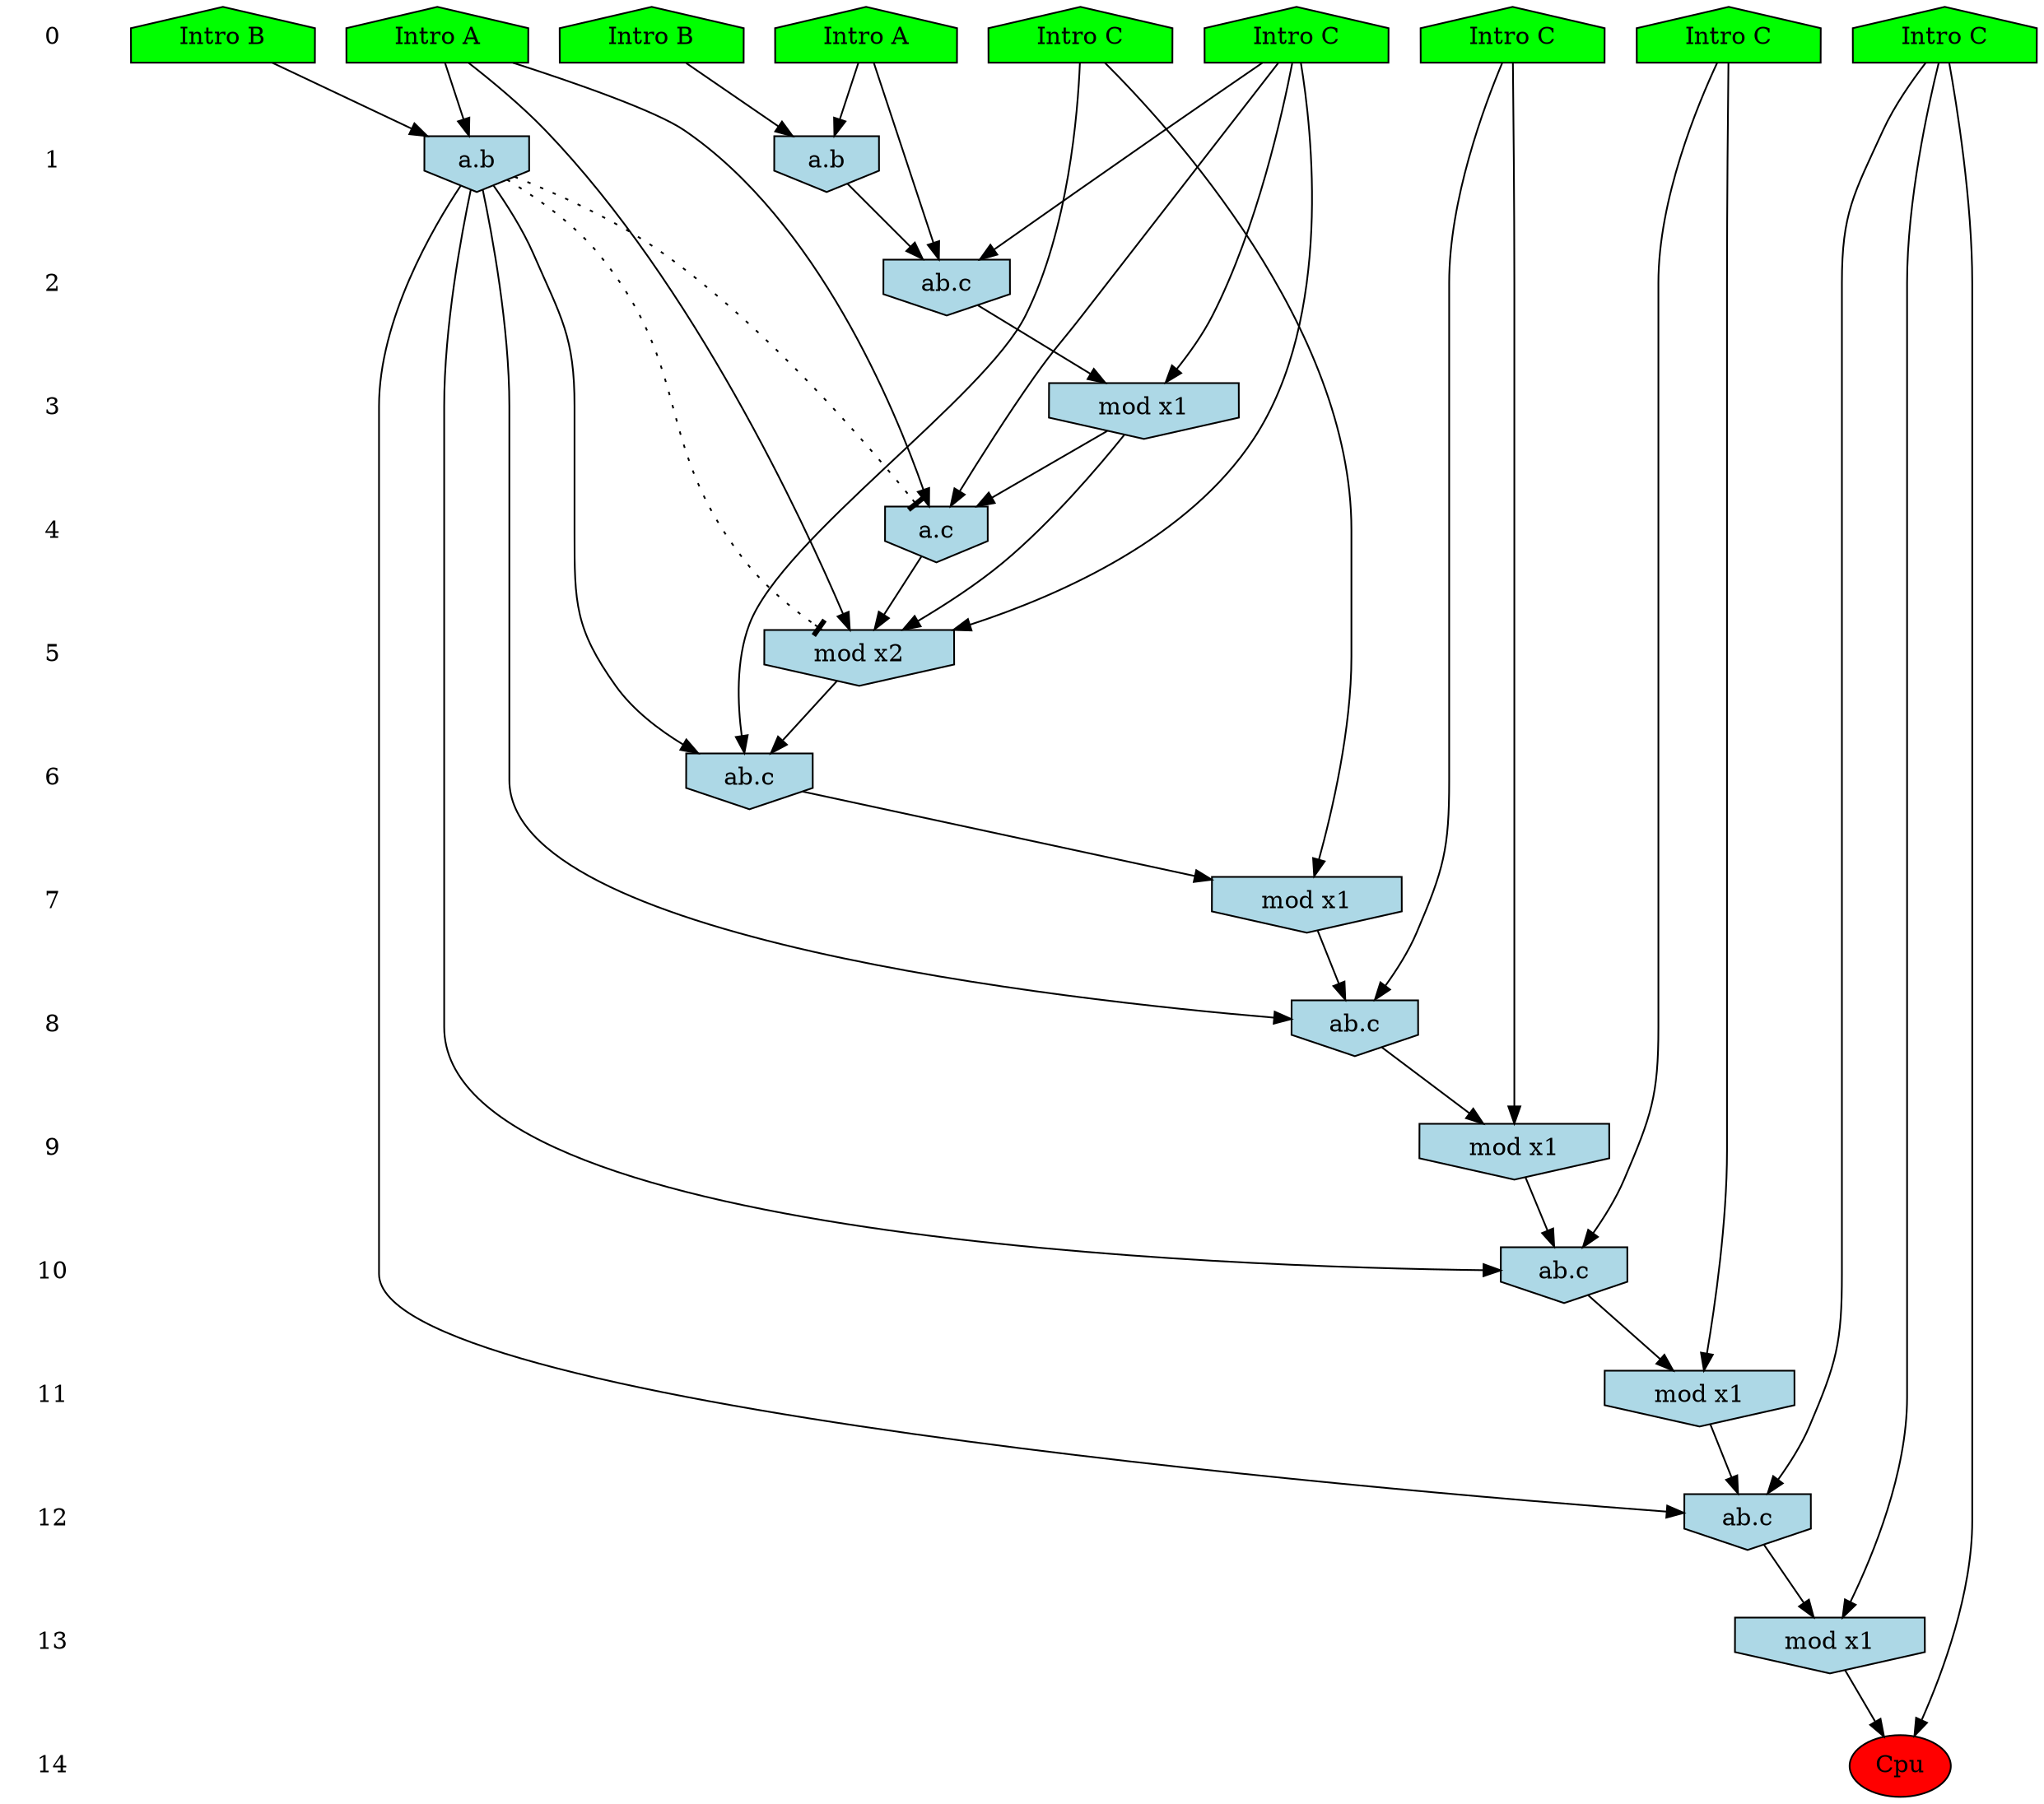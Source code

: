 /* Compression of 12 causal flows obtained in average at 1.643188E+01 t.u */
/* Compressed causal flows were: [870;1620;1783;2465;2737;2806;3099;3268;3808;3818;3837;3871] */
digraph G{
 ranksep=.5 ; 
{ rank = same ; "0" [shape=plaintext] ; node_1 [label ="Intro A", shape=house, style=filled, fillcolor=green] ;
node_2 [label ="Intro B", shape=house, style=filled, fillcolor=green] ;
node_3 [label ="Intro A", shape=house, style=filled, fillcolor=green] ;
node_4 [label ="Intro B", shape=house, style=filled, fillcolor=green] ;
node_5 [label ="Intro C", shape=house, style=filled, fillcolor=green] ;
node_6 [label ="Intro C", shape=house, style=filled, fillcolor=green] ;
node_7 [label ="Intro C", shape=house, style=filled, fillcolor=green] ;
node_8 [label ="Intro C", shape=house, style=filled, fillcolor=green] ;
node_9 [label ="Intro C", shape=house, style=filled, fillcolor=green] ;
}
{ rank = same ; "1" [shape=plaintext] ; node_10 [label="a.b", shape=invhouse, style=filled, fillcolor = lightblue] ;
node_15 [label="a.b", shape=invhouse, style=filled, fillcolor = lightblue] ;
}
{ rank = same ; "2" [shape=plaintext] ; node_11 [label="ab.c", shape=invhouse, style=filled, fillcolor = lightblue] ;
}
{ rank = same ; "3" [shape=plaintext] ; node_12 [label="mod x1", shape=invhouse, style=filled, fillcolor = lightblue] ;
}
{ rank = same ; "4" [shape=plaintext] ; node_13 [label="a.c", shape=invhouse, style=filled, fillcolor = lightblue] ;
}
{ rank = same ; "5" [shape=plaintext] ; node_14 [label="mod x2", shape=invhouse, style=filled, fillcolor = lightblue] ;
}
{ rank = same ; "6" [shape=plaintext] ; node_16 [label="ab.c", shape=invhouse, style=filled, fillcolor = lightblue] ;
}
{ rank = same ; "7" [shape=plaintext] ; node_17 [label="mod x1", shape=invhouse, style=filled, fillcolor = lightblue] ;
}
{ rank = same ; "8" [shape=plaintext] ; node_18 [label="ab.c", shape=invhouse, style=filled, fillcolor = lightblue] ;
}
{ rank = same ; "9" [shape=plaintext] ; node_19 [label="mod x1", shape=invhouse, style=filled, fillcolor = lightblue] ;
}
{ rank = same ; "10" [shape=plaintext] ; node_20 [label="ab.c", shape=invhouse, style=filled, fillcolor = lightblue] ;
}
{ rank = same ; "11" [shape=plaintext] ; node_21 [label="mod x1", shape=invhouse, style=filled, fillcolor = lightblue] ;
}
{ rank = same ; "12" [shape=plaintext] ; node_22 [label="ab.c", shape=invhouse, style=filled, fillcolor = lightblue] ;
}
{ rank = same ; "13" [shape=plaintext] ; node_23 [label="mod x1", shape=invhouse, style=filled, fillcolor = lightblue] ;
}
{ rank = same ; "14" [shape=plaintext] ; node_24 [label ="Cpu", style=filled, fillcolor=red] ;
}
"0" -> "1" [style="invis"]; 
"1" -> "2" [style="invis"]; 
"2" -> "3" [style="invis"]; 
"3" -> "4" [style="invis"]; 
"4" -> "5" [style="invis"]; 
"5" -> "6" [style="invis"]; 
"6" -> "7" [style="invis"]; 
"7" -> "8" [style="invis"]; 
"8" -> "9" [style="invis"]; 
"9" -> "10" [style="invis"]; 
"10" -> "11" [style="invis"]; 
"11" -> "12" [style="invis"]; 
"12" -> "13" [style="invis"]; 
"13" -> "14" [style="invis"]; 
node_3 -> node_10
node_4 -> node_10
node_3 -> node_11
node_9 -> node_11
node_10 -> node_11
node_9 -> node_12
node_11 -> node_12
node_1 -> node_13
node_9 -> node_13
node_12 -> node_13
node_1 -> node_14
node_9 -> node_14
node_12 -> node_14
node_13 -> node_14
node_1 -> node_15
node_2 -> node_15
node_6 -> node_16
node_14 -> node_16
node_15 -> node_16
node_6 -> node_17
node_16 -> node_17
node_8 -> node_18
node_15 -> node_18
node_17 -> node_18
node_8 -> node_19
node_18 -> node_19
node_5 -> node_20
node_15 -> node_20
node_19 -> node_20
node_5 -> node_21
node_20 -> node_21
node_7 -> node_22
node_15 -> node_22
node_21 -> node_22
node_7 -> node_23
node_22 -> node_23
node_7 -> node_24
node_23 -> node_24
node_15 -> node_14 [style=dotted, arrowhead = tee] 
node_15 -> node_13 [style=dotted, arrowhead = tee] 
}
/*
 Dot generation time: 0.000123
*/